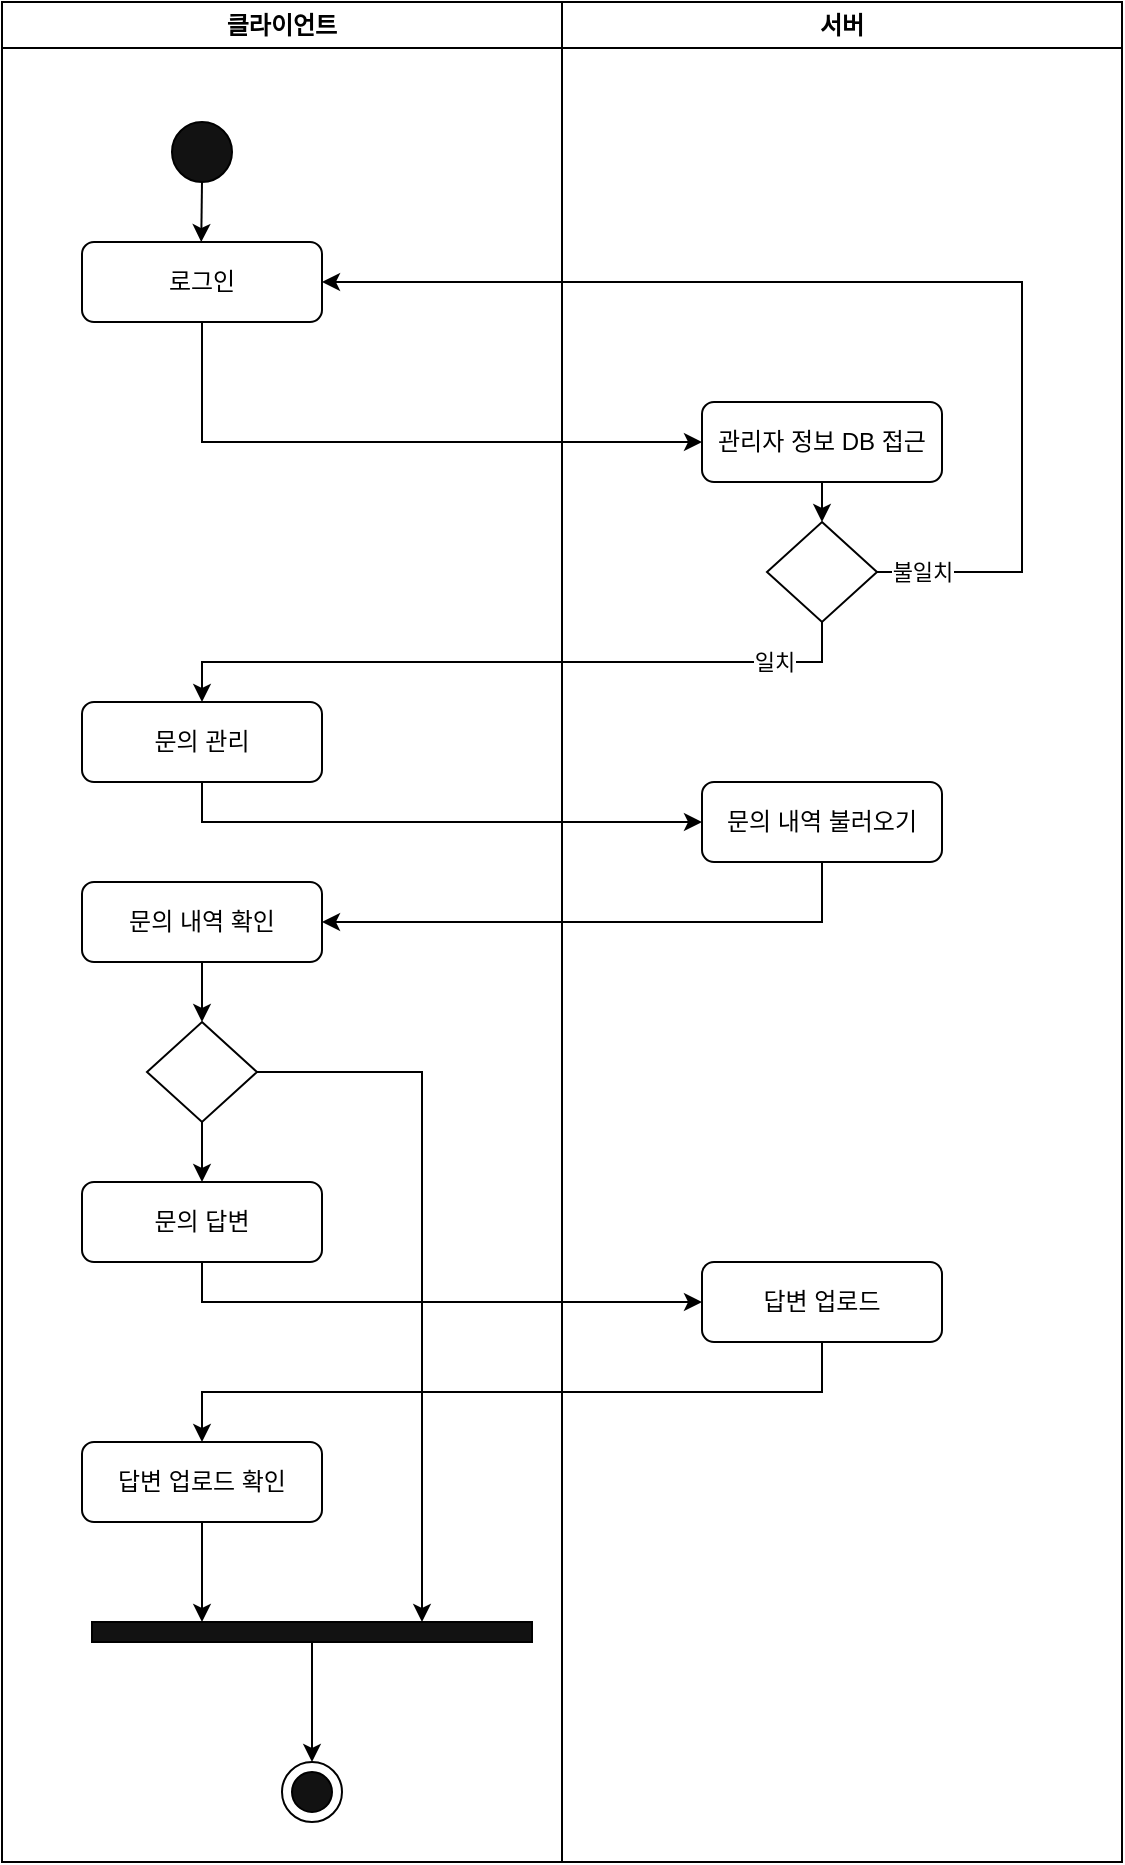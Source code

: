 <mxfile version="22.1.2" type="github">
  <diagram name="페이지-1" id="Np0-8j3lZ_INTy2ZnYN4">
    <mxGraphModel dx="1434" dy="750" grid="1" gridSize="10" guides="1" tooltips="1" connect="1" arrows="1" fold="1" page="1" pageScale="1" pageWidth="827" pageHeight="1169" math="0" shadow="0">
      <root>
        <mxCell id="0" />
        <mxCell id="1" parent="0" />
        <mxCell id="GQmYFKglvcywQy4LVJvo-47" style="edgeStyle=orthogonalEdgeStyle;rounded=0;orthogonalLoop=1;jettySize=auto;html=1;exitX=0.5;exitY=1;exitDx=0;exitDy=0;entryX=0.5;entryY=0;entryDx=0;entryDy=0;" parent="1" source="GQmYFKglvcywQy4LVJvo-2" edge="1">
          <mxGeometry relative="1" as="geometry">
            <mxPoint x="219.62" y="140" as="targetPoint" />
          </mxGeometry>
        </mxCell>
        <mxCell id="GQmYFKglvcywQy4LVJvo-2" value="" style="ellipse;whiteSpace=wrap;html=1;aspect=fixed;fillColor=#121212;" parent="1" vertex="1">
          <mxGeometry x="205" y="80" width="30" height="30" as="geometry" />
        </mxCell>
        <mxCell id="GQmYFKglvcywQy4LVJvo-37" value="" style="ellipse;whiteSpace=wrap;html=1;aspect=fixed;" parent="1" vertex="1">
          <mxGeometry x="260" y="900" width="30" height="30" as="geometry" />
        </mxCell>
        <mxCell id="GQmYFKglvcywQy4LVJvo-38" value="" style="ellipse;whiteSpace=wrap;html=1;aspect=fixed;fillColor=#121212;" parent="1" vertex="1">
          <mxGeometry x="265" y="905" width="20" height="20" as="geometry" />
        </mxCell>
        <mxCell id="GQmYFKglvcywQy4LVJvo-63" style="edgeStyle=orthogonalEdgeStyle;rounded=0;orthogonalLoop=1;jettySize=auto;html=1;exitX=0.5;exitY=1;exitDx=0;exitDy=0;entryX=0;entryY=0.5;entryDx=0;entryDy=0;" parent="1" source="GQmYFKglvcywQy4LVJvo-58" target="GQmYFKglvcywQy4LVJvo-60" edge="1">
          <mxGeometry relative="1" as="geometry" />
        </mxCell>
        <mxCell id="GQmYFKglvcywQy4LVJvo-58" value="로그인" style="rounded=1;whiteSpace=wrap;html=1;" parent="1" vertex="1">
          <mxGeometry x="160" y="140" width="120" height="40" as="geometry" />
        </mxCell>
        <mxCell id="GQmYFKglvcywQy4LVJvo-59" style="edgeStyle=orthogonalEdgeStyle;rounded=0;orthogonalLoop=1;jettySize=auto;html=1;exitX=0.5;exitY=1;exitDx=0;exitDy=0;entryX=0.5;entryY=0;entryDx=0;entryDy=0;" parent="1" source="GQmYFKglvcywQy4LVJvo-60" target="GQmYFKglvcywQy4LVJvo-61" edge="1">
          <mxGeometry relative="1" as="geometry" />
        </mxCell>
        <mxCell id="GQmYFKglvcywQy4LVJvo-60" value="관리자 정보 DB 접근" style="rounded=1;whiteSpace=wrap;html=1;" parent="1" vertex="1">
          <mxGeometry x="470" y="220" width="120" height="40" as="geometry" />
        </mxCell>
        <mxCell id="GQmYFKglvcywQy4LVJvo-64" value="불일치" style="edgeStyle=orthogonalEdgeStyle;rounded=0;orthogonalLoop=1;jettySize=auto;html=1;exitX=1;exitY=0.5;exitDx=0;exitDy=0;entryX=1;entryY=0.5;entryDx=0;entryDy=0;" parent="1" source="GQmYFKglvcywQy4LVJvo-61" target="GQmYFKglvcywQy4LVJvo-58" edge="1">
          <mxGeometry x="-0.921" relative="1" as="geometry">
            <Array as="points">
              <mxPoint x="630" y="305" />
              <mxPoint x="630" y="160" />
            </Array>
            <mxPoint as="offset" />
          </mxGeometry>
        </mxCell>
        <mxCell id="GQmYFKglvcywQy4LVJvo-69" value="일치" style="edgeStyle=orthogonalEdgeStyle;rounded=0;orthogonalLoop=1;jettySize=auto;html=1;exitX=0.5;exitY=1;exitDx=0;exitDy=0;entryX=0.5;entryY=0;entryDx=0;entryDy=0;" parent="1" source="GQmYFKglvcywQy4LVJvo-61" target="GQmYFKglvcywQy4LVJvo-70" edge="1">
          <mxGeometry x="-0.75" relative="1" as="geometry">
            <mxPoint x="220" y="380" as="targetPoint" />
            <mxPoint as="offset" />
          </mxGeometry>
        </mxCell>
        <mxCell id="GQmYFKglvcywQy4LVJvo-61" value="" style="rhombus;whiteSpace=wrap;html=1;" parent="1" vertex="1">
          <mxGeometry x="502.5" y="280" width="55" height="50" as="geometry" />
        </mxCell>
        <mxCell id="GQmYFKglvcywQy4LVJvo-75" style="edgeStyle=orthogonalEdgeStyle;rounded=0;orthogonalLoop=1;jettySize=auto;html=1;exitX=0.5;exitY=1;exitDx=0;exitDy=0;entryX=0;entryY=0.5;entryDx=0;entryDy=0;" parent="1" source="GQmYFKglvcywQy4LVJvo-70" target="GQmYFKglvcywQy4LVJvo-77" edge="1">
          <mxGeometry relative="1" as="geometry">
            <mxPoint x="152" y="450" as="targetPoint" />
          </mxGeometry>
        </mxCell>
        <mxCell id="GQmYFKglvcywQy4LVJvo-70" value="문의 관리" style="rounded=1;whiteSpace=wrap;html=1;" parent="1" vertex="1">
          <mxGeometry x="160" y="370" width="120" height="40" as="geometry" />
        </mxCell>
        <mxCell id="GQmYFKglvcywQy4LVJvo-78" style="edgeStyle=orthogonalEdgeStyle;rounded=0;orthogonalLoop=1;jettySize=auto;html=1;exitX=0.5;exitY=1;exitDx=0;exitDy=0;entryX=1;entryY=0.5;entryDx=0;entryDy=0;" parent="1" source="GQmYFKglvcywQy4LVJvo-77" target="GQmYFKglvcywQy4LVJvo-80" edge="1">
          <mxGeometry relative="1" as="geometry">
            <mxPoint x="530" y="520" as="targetPoint" />
          </mxGeometry>
        </mxCell>
        <mxCell id="GQmYFKglvcywQy4LVJvo-77" value="문의 내역 불러오기" style="rounded=1;whiteSpace=wrap;html=1;" parent="1" vertex="1">
          <mxGeometry x="470" y="410" width="120" height="40" as="geometry" />
        </mxCell>
        <mxCell id="GQmYFKglvcywQy4LVJvo-91" style="edgeStyle=orthogonalEdgeStyle;rounded=0;orthogonalLoop=1;jettySize=auto;html=1;exitX=0.5;exitY=1;exitDx=0;exitDy=0;entryX=0.5;entryY=0;entryDx=0;entryDy=0;" parent="1" source="GQmYFKglvcywQy4LVJvo-80" target="GQmYFKglvcywQy4LVJvo-89" edge="1">
          <mxGeometry relative="1" as="geometry" />
        </mxCell>
        <mxCell id="GQmYFKglvcywQy4LVJvo-80" value="문의 내역 확인" style="rounded=1;whiteSpace=wrap;html=1;" parent="1" vertex="1">
          <mxGeometry x="160" y="460" width="120" height="40" as="geometry" />
        </mxCell>
        <mxCell id="GQmYFKglvcywQy4LVJvo-94" style="edgeStyle=orthogonalEdgeStyle;rounded=0;orthogonalLoop=1;jettySize=auto;html=1;exitX=0.5;exitY=1;exitDx=0;exitDy=0;entryX=0;entryY=0.5;entryDx=0;entryDy=0;" parent="1" source="GQmYFKglvcywQy4LVJvo-87" target="GQmYFKglvcywQy4LVJvo-93" edge="1">
          <mxGeometry relative="1" as="geometry" />
        </mxCell>
        <mxCell id="GQmYFKglvcywQy4LVJvo-87" value="문의 답변" style="rounded=1;whiteSpace=wrap;html=1;" parent="1" vertex="1">
          <mxGeometry x="160" y="610" width="120" height="40" as="geometry" />
        </mxCell>
        <mxCell id="GQmYFKglvcywQy4LVJvo-92" style="edgeStyle=orthogonalEdgeStyle;rounded=0;orthogonalLoop=1;jettySize=auto;html=1;exitX=0.5;exitY=1;exitDx=0;exitDy=0;entryX=0.5;entryY=0;entryDx=0;entryDy=0;" parent="1" source="GQmYFKglvcywQy4LVJvo-89" target="GQmYFKglvcywQy4LVJvo-87" edge="1">
          <mxGeometry relative="1" as="geometry" />
        </mxCell>
        <mxCell id="GQmYFKglvcywQy4LVJvo-102" style="edgeStyle=orthogonalEdgeStyle;rounded=0;orthogonalLoop=1;jettySize=auto;html=1;exitX=1;exitY=0.5;exitDx=0;exitDy=0;entryX=0.75;entryY=0;entryDx=0;entryDy=0;" parent="1" source="GQmYFKglvcywQy4LVJvo-89" target="GQmYFKglvcywQy4LVJvo-101" edge="1">
          <mxGeometry relative="1" as="geometry" />
        </mxCell>
        <mxCell id="GQmYFKglvcywQy4LVJvo-89" value="" style="rhombus;whiteSpace=wrap;html=1;" parent="1" vertex="1">
          <mxGeometry x="192.5" y="530" width="55" height="50" as="geometry" />
        </mxCell>
        <mxCell id="GQmYFKglvcywQy4LVJvo-99" style="edgeStyle=orthogonalEdgeStyle;rounded=0;orthogonalLoop=1;jettySize=auto;html=1;exitX=0.5;exitY=1;exitDx=0;exitDy=0;entryX=0.5;entryY=0;entryDx=0;entryDy=0;" parent="1" source="GQmYFKglvcywQy4LVJvo-93" target="GQmYFKglvcywQy4LVJvo-98" edge="1">
          <mxGeometry relative="1" as="geometry" />
        </mxCell>
        <mxCell id="GQmYFKglvcywQy4LVJvo-93" value="답변 업로드" style="rounded=1;whiteSpace=wrap;html=1;" parent="1" vertex="1">
          <mxGeometry x="470" y="650" width="120" height="40" as="geometry" />
        </mxCell>
        <mxCell id="GQmYFKglvcywQy4LVJvo-103" style="edgeStyle=orthogonalEdgeStyle;rounded=0;orthogonalLoop=1;jettySize=auto;html=1;exitX=0.5;exitY=1;exitDx=0;exitDy=0;entryX=0.25;entryY=0;entryDx=0;entryDy=0;" parent="1" source="GQmYFKglvcywQy4LVJvo-98" target="GQmYFKglvcywQy4LVJvo-101" edge="1">
          <mxGeometry relative="1" as="geometry" />
        </mxCell>
        <mxCell id="GQmYFKglvcywQy4LVJvo-98" value="답변 업로드 확인" style="rounded=1;whiteSpace=wrap;html=1;" parent="1" vertex="1">
          <mxGeometry x="160" y="740" width="120" height="40" as="geometry" />
        </mxCell>
        <mxCell id="GQmYFKglvcywQy4LVJvo-104" style="edgeStyle=orthogonalEdgeStyle;rounded=0;orthogonalLoop=1;jettySize=auto;html=1;exitX=0.5;exitY=1;exitDx=0;exitDy=0;entryX=0.5;entryY=0;entryDx=0;entryDy=0;" parent="1" source="GQmYFKglvcywQy4LVJvo-101" target="GQmYFKglvcywQy4LVJvo-37" edge="1">
          <mxGeometry relative="1" as="geometry" />
        </mxCell>
        <mxCell id="GQmYFKglvcywQy4LVJvo-101" value="" style="rounded=0;whiteSpace=wrap;html=1;fillColor=#121212;" parent="1" vertex="1">
          <mxGeometry x="165" y="830" width="220" height="10" as="geometry" />
        </mxCell>
        <mxCell id="16nKPlWj7SEpMQONgJor-1" value="클라이언트" style="swimlane;whiteSpace=wrap;html=1;" vertex="1" parent="1">
          <mxGeometry x="120" y="20" width="280" height="930" as="geometry" />
        </mxCell>
        <mxCell id="16nKPlWj7SEpMQONgJor-2" value="서버" style="swimlane;whiteSpace=wrap;html=1;" vertex="1" parent="1">
          <mxGeometry x="400" y="20" width="280" height="930" as="geometry" />
        </mxCell>
      </root>
    </mxGraphModel>
  </diagram>
</mxfile>
